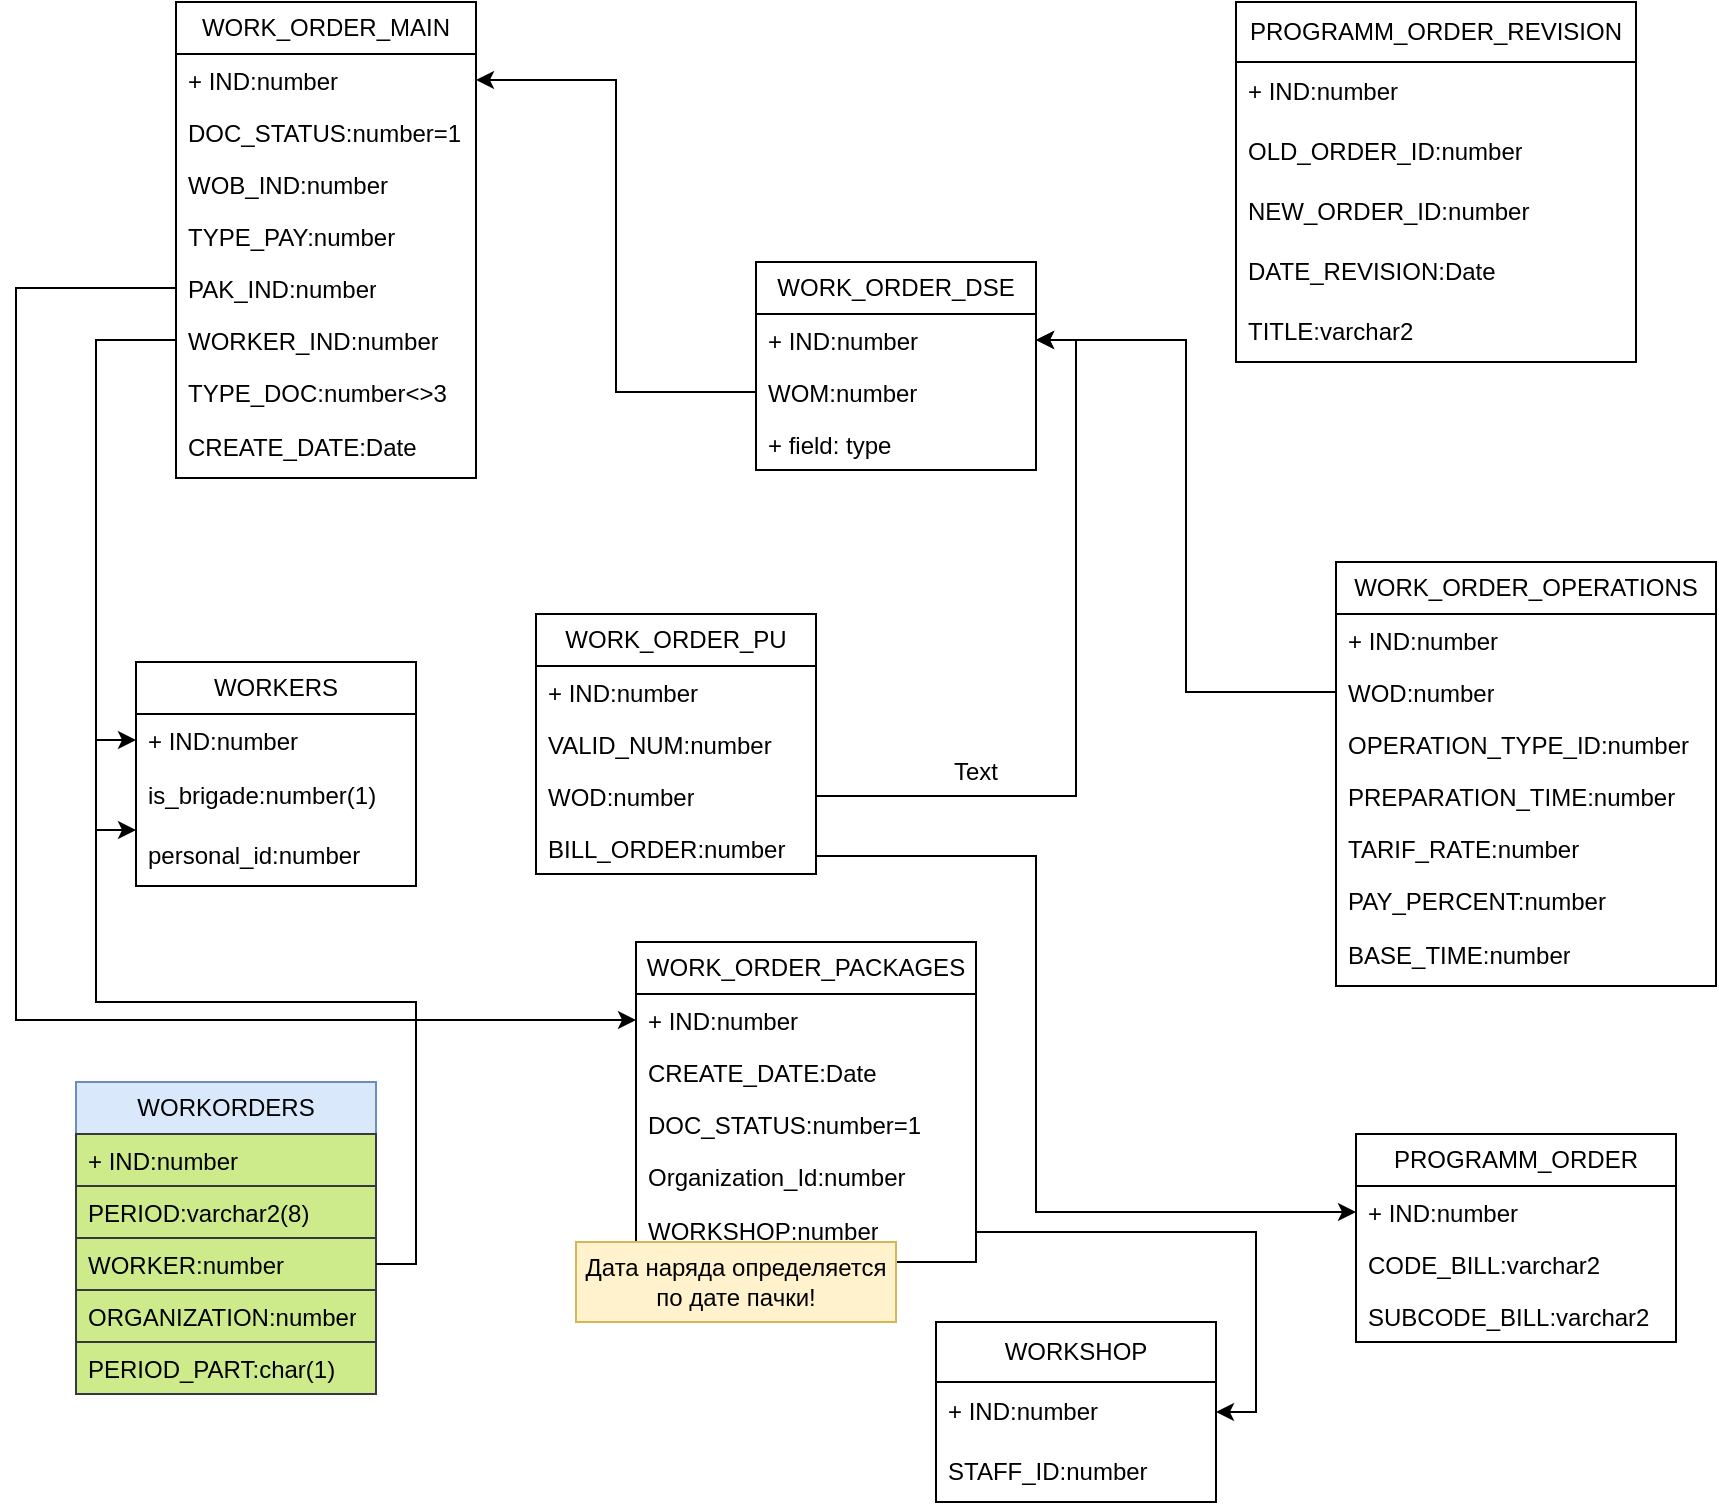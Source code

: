 <mxfile version="20.6.0" type="github">
  <diagram name="Page-1" id="9f46799a-70d6-7492-0946-bef42562c5a5">
    <mxGraphModel dx="1422" dy="794" grid="1" gridSize="10" guides="1" tooltips="1" connect="1" arrows="1" fold="1" page="1" pageScale="1" pageWidth="1100" pageHeight="850" background="none" math="0" shadow="0">
      <root>
        <mxCell id="0" />
        <mxCell id="1" parent="0" />
        <mxCell id="JL5NNq-8GLPffX-R44t9-5" value="WORK_ORDER_MAIN" style="swimlane;fontStyle=0;childLayout=stackLayout;horizontal=1;startSize=26;fillColor=none;horizontalStack=0;resizeParent=1;resizeParentMax=0;resizeLast=0;collapsible=1;marginBottom=0;whiteSpace=wrap;html=1;" parent="1" vertex="1">
          <mxGeometry x="150" y="20" width="150" height="238" as="geometry" />
        </mxCell>
        <mxCell id="JL5NNq-8GLPffX-R44t9-6" value="+ IND:number" style="text;strokeColor=none;fillColor=none;align=left;verticalAlign=top;spacingLeft=4;spacingRight=4;overflow=hidden;rotatable=0;points=[[0,0.5],[1,0.5]];portConstraint=eastwest;whiteSpace=wrap;html=1;" parent="JL5NNq-8GLPffX-R44t9-5" vertex="1">
          <mxGeometry y="26" width="150" height="26" as="geometry" />
        </mxCell>
        <mxCell id="JL5NNq-8GLPffX-R44t9-7" value="DOC_STATUS:number=1" style="text;strokeColor=none;fillColor=none;align=left;verticalAlign=top;spacingLeft=4;spacingRight=4;overflow=hidden;rotatable=0;points=[[0,0.5],[1,0.5]];portConstraint=eastwest;whiteSpace=wrap;html=1;" parent="JL5NNq-8GLPffX-R44t9-5" vertex="1">
          <mxGeometry y="52" width="150" height="26" as="geometry" />
        </mxCell>
        <mxCell id="JL5NNq-8GLPffX-R44t9-8" value="WOB_IND:number" style="text;strokeColor=none;fillColor=none;align=left;verticalAlign=top;spacingLeft=4;spacingRight=4;overflow=hidden;rotatable=0;points=[[0,0.5],[1,0.5]];portConstraint=eastwest;whiteSpace=wrap;html=1;" parent="JL5NNq-8GLPffX-R44t9-5" vertex="1">
          <mxGeometry y="78" width="150" height="26" as="geometry" />
        </mxCell>
        <mxCell id="JL5NNq-8GLPffX-R44t9-9" value="TYPE_PAY:number" style="text;strokeColor=none;fillColor=none;align=left;verticalAlign=top;spacingLeft=4;spacingRight=4;overflow=hidden;rotatable=0;points=[[0,0.5],[1,0.5]];portConstraint=eastwest;whiteSpace=wrap;html=1;" parent="JL5NNq-8GLPffX-R44t9-5" vertex="1">
          <mxGeometry y="104" width="150" height="26" as="geometry" />
        </mxCell>
        <mxCell id="JL5NNq-8GLPffX-R44t9-33" value="PAK_IND:number" style="text;strokeColor=none;fillColor=none;align=left;verticalAlign=top;spacingLeft=4;spacingRight=4;overflow=hidden;rotatable=0;points=[[0,0.5],[1,0.5]];portConstraint=eastwest;whiteSpace=wrap;html=1;" parent="JL5NNq-8GLPffX-R44t9-5" vertex="1">
          <mxGeometry y="130" width="150" height="26" as="geometry" />
        </mxCell>
        <mxCell id="JL5NNq-8GLPffX-R44t9-41" value="WORKER_IND:number" style="text;strokeColor=none;fillColor=none;align=left;verticalAlign=top;spacingLeft=4;spacingRight=4;overflow=hidden;rotatable=0;points=[[0,0.5],[1,0.5]];portConstraint=eastwest;whiteSpace=wrap;html=1;" parent="JL5NNq-8GLPffX-R44t9-5" vertex="1">
          <mxGeometry y="156" width="150" height="26" as="geometry" />
        </mxCell>
        <mxCell id="JL5NNq-8GLPffX-R44t9-56" value="TYPE_DOC:number&amp;lt;&amp;gt;3" style="text;strokeColor=none;fillColor=none;align=left;verticalAlign=top;spacingLeft=4;spacingRight=4;overflow=hidden;rotatable=0;points=[[0,0.5],[1,0.5]];portConstraint=eastwest;whiteSpace=wrap;html=1;" parent="JL5NNq-8GLPffX-R44t9-5" vertex="1">
          <mxGeometry y="182" width="150" height="26" as="geometry" />
        </mxCell>
        <mxCell id="oC8seJXO5h8MSKb7G7MF-5" value="CREATE_DATE:Date" style="text;strokeColor=none;fillColor=none;align=left;verticalAlign=middle;spacingLeft=4;spacingRight=4;overflow=hidden;points=[[0,0.5],[1,0.5]];portConstraint=eastwest;rotatable=0;whiteSpace=wrap;html=1;" vertex="1" parent="JL5NNq-8GLPffX-R44t9-5">
          <mxGeometry y="208" width="150" height="30" as="geometry" />
        </mxCell>
        <mxCell id="JL5NNq-8GLPffX-R44t9-10" value="WORK_ORDER_DSE" style="swimlane;fontStyle=0;childLayout=stackLayout;horizontal=1;startSize=26;fillColor=none;horizontalStack=0;resizeParent=1;resizeParentMax=0;resizeLast=0;collapsible=1;marginBottom=0;whiteSpace=wrap;html=1;" parent="1" vertex="1">
          <mxGeometry x="440" y="150" width="140" height="104" as="geometry" />
        </mxCell>
        <mxCell id="JL5NNq-8GLPffX-R44t9-12" value="+ IND:number" style="text;strokeColor=none;fillColor=none;align=left;verticalAlign=top;spacingLeft=4;spacingRight=4;overflow=hidden;rotatable=0;points=[[0,0.5],[1,0.5]];portConstraint=eastwest;whiteSpace=wrap;html=1;" parent="JL5NNq-8GLPffX-R44t9-10" vertex="1">
          <mxGeometry y="26" width="140" height="26" as="geometry" />
        </mxCell>
        <mxCell id="JL5NNq-8GLPffX-R44t9-11" value="WOM:number" style="text;strokeColor=none;fillColor=none;align=left;verticalAlign=top;spacingLeft=4;spacingRight=4;overflow=hidden;rotatable=0;points=[[0,0.5],[1,0.5]];portConstraint=eastwest;whiteSpace=wrap;html=1;" parent="JL5NNq-8GLPffX-R44t9-10" vertex="1">
          <mxGeometry y="52" width="140" height="26" as="geometry" />
        </mxCell>
        <mxCell id="JL5NNq-8GLPffX-R44t9-13" value="+ field: type" style="text;strokeColor=none;fillColor=none;align=left;verticalAlign=top;spacingLeft=4;spacingRight=4;overflow=hidden;rotatable=0;points=[[0,0.5],[1,0.5]];portConstraint=eastwest;whiteSpace=wrap;html=1;" parent="JL5NNq-8GLPffX-R44t9-10" vertex="1">
          <mxGeometry y="78" width="140" height="26" as="geometry" />
        </mxCell>
        <mxCell id="JL5NNq-8GLPffX-R44t9-14" style="edgeStyle=orthogonalEdgeStyle;rounded=0;orthogonalLoop=1;jettySize=auto;html=1;exitX=0;exitY=0.5;exitDx=0;exitDy=0;entryX=1;entryY=0.5;entryDx=0;entryDy=0;" parent="1" source="JL5NNq-8GLPffX-R44t9-11" target="JL5NNq-8GLPffX-R44t9-6" edge="1">
          <mxGeometry relative="1" as="geometry" />
        </mxCell>
        <mxCell id="JL5NNq-8GLPffX-R44t9-15" value="WORK_ORDER_PU" style="swimlane;fontStyle=0;childLayout=stackLayout;horizontal=1;startSize=26;fillColor=none;horizontalStack=0;resizeParent=1;resizeParentMax=0;resizeLast=0;collapsible=1;marginBottom=0;whiteSpace=wrap;html=1;" parent="1" vertex="1">
          <mxGeometry x="330" y="326" width="140" height="130" as="geometry" />
        </mxCell>
        <mxCell id="JL5NNq-8GLPffX-R44t9-16" value="+ IND:number" style="text;strokeColor=none;fillColor=none;align=left;verticalAlign=top;spacingLeft=4;spacingRight=4;overflow=hidden;rotatable=0;points=[[0,0.5],[1,0.5]];portConstraint=eastwest;whiteSpace=wrap;html=1;" parent="JL5NNq-8GLPffX-R44t9-15" vertex="1">
          <mxGeometry y="26" width="140" height="26" as="geometry" />
        </mxCell>
        <mxCell id="JL5NNq-8GLPffX-R44t9-17" value="VALID_NUM:number" style="text;strokeColor=none;fillColor=none;align=left;verticalAlign=top;spacingLeft=4;spacingRight=4;overflow=hidden;rotatable=0;points=[[0,0.5],[1,0.5]];portConstraint=eastwest;whiteSpace=wrap;html=1;" parent="JL5NNq-8GLPffX-R44t9-15" vertex="1">
          <mxGeometry y="52" width="140" height="26" as="geometry" />
        </mxCell>
        <mxCell id="JL5NNq-8GLPffX-R44t9-18" value="WOD:number" style="text;strokeColor=none;fillColor=none;align=left;verticalAlign=top;spacingLeft=4;spacingRight=4;overflow=hidden;rotatable=0;points=[[0,0.5],[1,0.5]];portConstraint=eastwest;whiteSpace=wrap;html=1;" parent="JL5NNq-8GLPffX-R44t9-15" vertex="1">
          <mxGeometry y="78" width="140" height="26" as="geometry" />
        </mxCell>
        <mxCell id="JL5NNq-8GLPffX-R44t9-53" value="BILL_ORDER:number" style="text;strokeColor=none;fillColor=none;align=left;verticalAlign=top;spacingLeft=4;spacingRight=4;overflow=hidden;rotatable=0;points=[[0,0.5],[1,0.5]];portConstraint=eastwest;whiteSpace=wrap;html=1;" parent="JL5NNq-8GLPffX-R44t9-15" vertex="1">
          <mxGeometry y="104" width="140" height="26" as="geometry" />
        </mxCell>
        <mxCell id="JL5NNq-8GLPffX-R44t9-19" style="edgeStyle=orthogonalEdgeStyle;rounded=0;orthogonalLoop=1;jettySize=auto;html=1;exitX=1;exitY=0.5;exitDx=0;exitDy=0;entryX=1;entryY=0.5;entryDx=0;entryDy=0;" parent="1" source="JL5NNq-8GLPffX-R44t9-18" target="JL5NNq-8GLPffX-R44t9-12" edge="1">
          <mxGeometry relative="1" as="geometry" />
        </mxCell>
        <mxCell id="JL5NNq-8GLPffX-R44t9-20" value="WORK_ORDER_OPERATIONS" style="swimlane;fontStyle=0;childLayout=stackLayout;horizontal=1;startSize=26;fillColor=none;horizontalStack=0;resizeParent=1;resizeParentMax=0;resizeLast=0;collapsible=1;marginBottom=0;whiteSpace=wrap;html=1;" parent="1" vertex="1">
          <mxGeometry x="730" y="300" width="190" height="212" as="geometry" />
        </mxCell>
        <mxCell id="JL5NNq-8GLPffX-R44t9-21" value="+ IND:number" style="text;strokeColor=none;fillColor=none;align=left;verticalAlign=top;spacingLeft=4;spacingRight=4;overflow=hidden;rotatable=0;points=[[0,0.5],[1,0.5]];portConstraint=eastwest;whiteSpace=wrap;html=1;" parent="JL5NNq-8GLPffX-R44t9-20" vertex="1">
          <mxGeometry y="26" width="190" height="26" as="geometry" />
        </mxCell>
        <mxCell id="JL5NNq-8GLPffX-R44t9-22" value="WOD:number" style="text;strokeColor=none;fillColor=none;align=left;verticalAlign=top;spacingLeft=4;spacingRight=4;overflow=hidden;rotatable=0;points=[[0,0.5],[1,0.5]];portConstraint=eastwest;whiteSpace=wrap;html=1;" parent="JL5NNq-8GLPffX-R44t9-20" vertex="1">
          <mxGeometry y="52" width="190" height="26" as="geometry" />
        </mxCell>
        <mxCell id="JL5NNq-8GLPffX-R44t9-23" value="OPERATION_TYPE_ID:number" style="text;strokeColor=none;fillColor=none;align=left;verticalAlign=top;spacingLeft=4;spacingRight=4;overflow=hidden;rotatable=0;points=[[0,0.5],[1,0.5]];portConstraint=eastwest;whiteSpace=wrap;html=1;" parent="JL5NNq-8GLPffX-R44t9-20" vertex="1">
          <mxGeometry y="78" width="190" height="26" as="geometry" />
        </mxCell>
        <mxCell id="JL5NNq-8GLPffX-R44t9-26" value="PREPARATION_TIME:number" style="text;strokeColor=none;fillColor=none;align=left;verticalAlign=top;spacingLeft=4;spacingRight=4;overflow=hidden;rotatable=0;points=[[0,0.5],[1,0.5]];portConstraint=eastwest;whiteSpace=wrap;html=1;" parent="JL5NNq-8GLPffX-R44t9-20" vertex="1">
          <mxGeometry y="104" width="190" height="26" as="geometry" />
        </mxCell>
        <mxCell id="JL5NNq-8GLPffX-R44t9-25" value="TARIF_RATE:number" style="text;strokeColor=none;fillColor=none;align=left;verticalAlign=top;spacingLeft=4;spacingRight=4;overflow=hidden;rotatable=0;points=[[0,0.5],[1,0.5]];portConstraint=eastwest;whiteSpace=wrap;html=1;" parent="JL5NNq-8GLPffX-R44t9-20" vertex="1">
          <mxGeometry y="130" width="190" height="26" as="geometry" />
        </mxCell>
        <mxCell id="JL5NNq-8GLPffX-R44t9-27" value="PAY_PERCENT:number" style="text;strokeColor=none;fillColor=none;align=left;verticalAlign=top;spacingLeft=4;spacingRight=4;overflow=hidden;rotatable=0;points=[[0,0.5],[1,0.5]];portConstraint=eastwest;whiteSpace=wrap;html=1;" parent="JL5NNq-8GLPffX-R44t9-20" vertex="1">
          <mxGeometry y="156" width="190" height="26" as="geometry" />
        </mxCell>
        <mxCell id="oC8seJXO5h8MSKb7G7MF-7" value="BASE_TIME:number" style="text;strokeColor=none;fillColor=none;align=left;verticalAlign=middle;spacingLeft=4;spacingRight=4;overflow=hidden;points=[[0,0.5],[1,0.5]];portConstraint=eastwest;rotatable=0;whiteSpace=wrap;html=1;" vertex="1" parent="JL5NNq-8GLPffX-R44t9-20">
          <mxGeometry y="182" width="190" height="30" as="geometry" />
        </mxCell>
        <mxCell id="JL5NNq-8GLPffX-R44t9-24" style="edgeStyle=orthogonalEdgeStyle;rounded=0;orthogonalLoop=1;jettySize=auto;html=1;exitX=0;exitY=0.5;exitDx=0;exitDy=0;entryX=1;entryY=0.5;entryDx=0;entryDy=0;" parent="1" source="JL5NNq-8GLPffX-R44t9-22" target="JL5NNq-8GLPffX-R44t9-12" edge="1">
          <mxGeometry relative="1" as="geometry" />
        </mxCell>
        <mxCell id="JL5NNq-8GLPffX-R44t9-28" value="WORK_ORDER_PACKAGES" style="swimlane;fontStyle=0;childLayout=stackLayout;horizontal=1;startSize=26;fillColor=none;horizontalStack=0;resizeParent=1;resizeParentMax=0;resizeLast=0;collapsible=1;marginBottom=0;whiteSpace=wrap;html=1;" parent="1" vertex="1">
          <mxGeometry x="380" y="490" width="170" height="160" as="geometry" />
        </mxCell>
        <mxCell id="JL5NNq-8GLPffX-R44t9-29" value="+ IND:number" style="text;strokeColor=none;fillColor=none;align=left;verticalAlign=top;spacingLeft=4;spacingRight=4;overflow=hidden;rotatable=0;points=[[0,0.5],[1,0.5]];portConstraint=eastwest;whiteSpace=wrap;html=1;" parent="JL5NNq-8GLPffX-R44t9-28" vertex="1">
          <mxGeometry y="26" width="170" height="26" as="geometry" />
        </mxCell>
        <mxCell id="JL5NNq-8GLPffX-R44t9-30" value="CREATE_DATE:Date" style="text;strokeColor=none;fillColor=none;align=left;verticalAlign=top;spacingLeft=4;spacingRight=4;overflow=hidden;rotatable=0;points=[[0,0.5],[1,0.5]];portConstraint=eastwest;whiteSpace=wrap;html=1;" parent="JL5NNq-8GLPffX-R44t9-28" vertex="1">
          <mxGeometry y="52" width="170" height="26" as="geometry" />
        </mxCell>
        <mxCell id="JL5NNq-8GLPffX-R44t9-31" value="DOC_STATUS:number=1" style="text;strokeColor=none;fillColor=none;align=left;verticalAlign=top;spacingLeft=4;spacingRight=4;overflow=hidden;rotatable=0;points=[[0,0.5],[1,0.5]];portConstraint=eastwest;whiteSpace=wrap;html=1;" parent="JL5NNq-8GLPffX-R44t9-28" vertex="1">
          <mxGeometry y="78" width="170" height="26" as="geometry" />
        </mxCell>
        <mxCell id="JL5NNq-8GLPffX-R44t9-32" value="Organization_Id:number" style="text;strokeColor=none;fillColor=none;align=left;verticalAlign=top;spacingLeft=4;spacingRight=4;overflow=hidden;rotatable=0;points=[[0,0.5],[1,0.5]];portConstraint=eastwest;whiteSpace=wrap;html=1;" parent="JL5NNq-8GLPffX-R44t9-28" vertex="1">
          <mxGeometry y="104" width="170" height="26" as="geometry" />
        </mxCell>
        <mxCell id="oC8seJXO5h8MSKb7G7MF-15" value="WORKSHOP:number" style="text;strokeColor=none;fillColor=none;align=left;verticalAlign=middle;spacingLeft=4;spacingRight=4;overflow=hidden;points=[[0,0.5],[1,0.5]];portConstraint=eastwest;rotatable=0;whiteSpace=wrap;html=1;" vertex="1" parent="JL5NNq-8GLPffX-R44t9-28">
          <mxGeometry y="130" width="170" height="30" as="geometry" />
        </mxCell>
        <mxCell id="JL5NNq-8GLPffX-R44t9-35" value="WORKORDERS" style="swimlane;fontStyle=0;childLayout=stackLayout;horizontal=1;startSize=26;fillColor=#dae8fc;horizontalStack=0;resizeParent=1;resizeParentMax=0;resizeLast=0;collapsible=1;marginBottom=0;whiteSpace=wrap;html=1;strokeColor=#6c8ebf;" parent="1" vertex="1">
          <mxGeometry x="100" y="560" width="150" height="156" as="geometry" />
        </mxCell>
        <mxCell id="JL5NNq-8GLPffX-R44t9-36" value="+ IND:number" style="text;strokeColor=#36393d;fillColor=#cdeb8b;align=left;verticalAlign=top;spacingLeft=4;spacingRight=4;overflow=hidden;rotatable=0;points=[[0,0.5],[1,0.5]];portConstraint=eastwest;whiteSpace=wrap;html=1;" parent="JL5NNq-8GLPffX-R44t9-35" vertex="1">
          <mxGeometry y="26" width="150" height="26" as="geometry" />
        </mxCell>
        <mxCell id="JL5NNq-8GLPffX-R44t9-37" value="PERIOD:varchar2(8)" style="text;strokeColor=#36393d;fillColor=#cdeb8b;align=left;verticalAlign=top;spacingLeft=4;spacingRight=4;overflow=hidden;rotatable=0;points=[[0,0.5],[1,0.5]];portConstraint=eastwest;whiteSpace=wrap;html=1;" parent="JL5NNq-8GLPffX-R44t9-35" vertex="1">
          <mxGeometry y="52" width="150" height="26" as="geometry" />
        </mxCell>
        <mxCell id="JL5NNq-8GLPffX-R44t9-38" value="WORKER:number" style="text;strokeColor=#36393d;fillColor=#cdeb8b;align=left;verticalAlign=top;spacingLeft=4;spacingRight=4;overflow=hidden;rotatable=0;points=[[0,0.5],[1,0.5]];portConstraint=eastwest;whiteSpace=wrap;html=1;" parent="JL5NNq-8GLPffX-R44t9-35" vertex="1">
          <mxGeometry y="78" width="150" height="26" as="geometry" />
        </mxCell>
        <mxCell id="JL5NNq-8GLPffX-R44t9-39" value="ORGANIZATION:number" style="text;strokeColor=#36393d;fillColor=#cdeb8b;align=left;verticalAlign=top;spacingLeft=4;spacingRight=4;overflow=hidden;rotatable=0;points=[[0,0.5],[1,0.5]];portConstraint=eastwest;whiteSpace=wrap;html=1;" parent="JL5NNq-8GLPffX-R44t9-35" vertex="1">
          <mxGeometry y="104" width="150" height="26" as="geometry" />
        </mxCell>
        <mxCell id="JL5NNq-8GLPffX-R44t9-40" value="PERIOD_PART:char(1)" style="text;strokeColor=#36393d;fillColor=#cdeb8b;align=left;verticalAlign=top;spacingLeft=4;spacingRight=4;overflow=hidden;rotatable=0;points=[[0,0.5],[1,0.5]];portConstraint=eastwest;whiteSpace=wrap;html=1;" parent="JL5NNq-8GLPffX-R44t9-35" vertex="1">
          <mxGeometry y="130" width="150" height="26" as="geometry" />
        </mxCell>
        <mxCell id="JL5NNq-8GLPffX-R44t9-42" value="WORKERS" style="swimlane;fontStyle=0;childLayout=stackLayout;horizontal=1;startSize=26;fillColor=none;horizontalStack=0;resizeParent=1;resizeParentMax=0;resizeLast=0;collapsible=1;marginBottom=0;whiteSpace=wrap;html=1;" parent="1" vertex="1">
          <mxGeometry x="130" y="350" width="140" height="112" as="geometry" />
        </mxCell>
        <mxCell id="JL5NNq-8GLPffX-R44t9-43" value="+ IND:number" style="text;strokeColor=none;fillColor=none;align=left;verticalAlign=top;spacingLeft=4;spacingRight=4;overflow=hidden;rotatable=0;points=[[0,0.5],[1,0.5]];portConstraint=eastwest;whiteSpace=wrap;html=1;" parent="JL5NNq-8GLPffX-R44t9-42" vertex="1">
          <mxGeometry y="26" width="140" height="26" as="geometry" />
        </mxCell>
        <mxCell id="oC8seJXO5h8MSKb7G7MF-17" value="is_brigade:number(1)" style="text;strokeColor=none;fillColor=none;align=left;verticalAlign=middle;spacingLeft=4;spacingRight=4;overflow=hidden;points=[[0,0.5],[1,0.5]];portConstraint=eastwest;rotatable=0;whiteSpace=wrap;html=1;" vertex="1" parent="JL5NNq-8GLPffX-R44t9-42">
          <mxGeometry y="52" width="140" height="30" as="geometry" />
        </mxCell>
        <mxCell id="oC8seJXO5h8MSKb7G7MF-18" value="personal_id:number" style="text;strokeColor=none;fillColor=none;align=left;verticalAlign=middle;spacingLeft=4;spacingRight=4;overflow=hidden;points=[[0,0.5],[1,0.5]];portConstraint=eastwest;rotatable=0;whiteSpace=wrap;html=1;" vertex="1" parent="JL5NNq-8GLPffX-R44t9-42">
          <mxGeometry y="82" width="140" height="30" as="geometry" />
        </mxCell>
        <mxCell id="JL5NNq-8GLPffX-R44t9-47" style="edgeStyle=orthogonalEdgeStyle;rounded=0;orthogonalLoop=1;jettySize=auto;html=1;exitX=0;exitY=0.5;exitDx=0;exitDy=0;entryX=0;entryY=0.75;entryDx=0;entryDy=0;" parent="1" source="JL5NNq-8GLPffX-R44t9-41" target="JL5NNq-8GLPffX-R44t9-42" edge="1">
          <mxGeometry relative="1" as="geometry" />
        </mxCell>
        <mxCell id="JL5NNq-8GLPffX-R44t9-48" style="edgeStyle=orthogonalEdgeStyle;rounded=0;orthogonalLoop=1;jettySize=auto;html=1;exitX=1;exitY=0.5;exitDx=0;exitDy=0;entryX=0;entryY=0.5;entryDx=0;entryDy=0;" parent="1" source="JL5NNq-8GLPffX-R44t9-38" target="JL5NNq-8GLPffX-R44t9-43" edge="1">
          <mxGeometry relative="1" as="geometry" />
        </mxCell>
        <mxCell id="JL5NNq-8GLPffX-R44t9-49" value="PROGRAMM_ORDER" style="swimlane;fontStyle=0;childLayout=stackLayout;horizontal=1;startSize=26;fillColor=none;horizontalStack=0;resizeParent=1;resizeParentMax=0;resizeLast=0;collapsible=1;marginBottom=0;whiteSpace=wrap;html=1;" parent="1" vertex="1">
          <mxGeometry x="740" y="586" width="160" height="104" as="geometry" />
        </mxCell>
        <mxCell id="JL5NNq-8GLPffX-R44t9-50" value="+ IND:number" style="text;strokeColor=none;fillColor=none;align=left;verticalAlign=top;spacingLeft=4;spacingRight=4;overflow=hidden;rotatable=0;points=[[0,0.5],[1,0.5]];portConstraint=eastwest;whiteSpace=wrap;html=1;" parent="JL5NNq-8GLPffX-R44t9-49" vertex="1">
          <mxGeometry y="26" width="160" height="26" as="geometry" />
        </mxCell>
        <mxCell id="JL5NNq-8GLPffX-R44t9-51" value="CODE_BILL:varchar2" style="text;strokeColor=none;fillColor=none;align=left;verticalAlign=top;spacingLeft=4;spacingRight=4;overflow=hidden;rotatable=0;points=[[0,0.5],[1,0.5]];portConstraint=eastwest;whiteSpace=wrap;html=1;" parent="JL5NNq-8GLPffX-R44t9-49" vertex="1">
          <mxGeometry y="52" width="160" height="26" as="geometry" />
        </mxCell>
        <mxCell id="JL5NNq-8GLPffX-R44t9-52" value="SUBCODE_BILL:varchar2" style="text;strokeColor=none;fillColor=none;align=left;verticalAlign=top;spacingLeft=4;spacingRight=4;overflow=hidden;rotatable=0;points=[[0,0.5],[1,0.5]];portConstraint=eastwest;whiteSpace=wrap;html=1;" parent="JL5NNq-8GLPffX-R44t9-49" vertex="1">
          <mxGeometry y="78" width="160" height="26" as="geometry" />
        </mxCell>
        <mxCell id="JL5NNq-8GLPffX-R44t9-55" style="edgeStyle=orthogonalEdgeStyle;rounded=0;orthogonalLoop=1;jettySize=auto;html=1;exitX=1;exitY=0.5;exitDx=0;exitDy=0;entryX=0;entryY=0.5;entryDx=0;entryDy=0;" parent="1" source="JL5NNq-8GLPffX-R44t9-53" target="JL5NNq-8GLPffX-R44t9-50" edge="1">
          <mxGeometry relative="1" as="geometry">
            <Array as="points">
              <mxPoint x="580" y="447" />
              <mxPoint x="580" y="625" />
            </Array>
          </mxGeometry>
        </mxCell>
        <mxCell id="JL5NNq-8GLPffX-R44t9-57" style="edgeStyle=orthogonalEdgeStyle;rounded=0;orthogonalLoop=1;jettySize=auto;html=1;exitX=0;exitY=0.5;exitDx=0;exitDy=0;entryX=0;entryY=0.5;entryDx=0;entryDy=0;" parent="1" source="JL5NNq-8GLPffX-R44t9-33" target="JL5NNq-8GLPffX-R44t9-29" edge="1">
          <mxGeometry relative="1" as="geometry">
            <Array as="points">
              <mxPoint x="70" y="163" />
              <mxPoint x="70" y="529" />
            </Array>
          </mxGeometry>
        </mxCell>
        <mxCell id="oC8seJXO5h8MSKb7G7MF-1" value="WORKSHOP" style="swimlane;fontStyle=0;childLayout=stackLayout;horizontal=1;startSize=30;horizontalStack=0;resizeParent=1;resizeParentMax=0;resizeLast=0;collapsible=1;marginBottom=0;whiteSpace=wrap;html=1;" vertex="1" parent="1">
          <mxGeometry x="530" y="680" width="140" height="90" as="geometry" />
        </mxCell>
        <mxCell id="oC8seJXO5h8MSKb7G7MF-2" value="+ IND:number" style="text;strokeColor=none;fillColor=none;align=left;verticalAlign=middle;spacingLeft=4;spacingRight=4;overflow=hidden;points=[[0,0.5],[1,0.5]];portConstraint=eastwest;rotatable=0;whiteSpace=wrap;html=1;" vertex="1" parent="oC8seJXO5h8MSKb7G7MF-1">
          <mxGeometry y="30" width="140" height="30" as="geometry" />
        </mxCell>
        <mxCell id="oC8seJXO5h8MSKb7G7MF-3" value="STAFF_ID:number" style="text;strokeColor=none;fillColor=none;align=left;verticalAlign=middle;spacingLeft=4;spacingRight=4;overflow=hidden;points=[[0,0.5],[1,0.5]];portConstraint=eastwest;rotatable=0;whiteSpace=wrap;html=1;" vertex="1" parent="oC8seJXO5h8MSKb7G7MF-1">
          <mxGeometry y="60" width="140" height="30" as="geometry" />
        </mxCell>
        <mxCell id="oC8seJXO5h8MSKb7G7MF-6" value="Text" style="text;html=1;strokeColor=none;fillColor=none;align=center;verticalAlign=middle;whiteSpace=wrap;rounded=0;" vertex="1" parent="1">
          <mxGeometry x="520" y="390" width="60" height="30" as="geometry" />
        </mxCell>
        <mxCell id="oC8seJXO5h8MSKb7G7MF-8" value="Дата наряда определяется по дате пачки!" style="text;html=1;strokeColor=#d6b656;fillColor=#fff2cc;align=center;verticalAlign=middle;whiteSpace=wrap;rounded=0;" vertex="1" parent="1">
          <mxGeometry x="350" y="640" width="160" height="40" as="geometry" />
        </mxCell>
        <mxCell id="oC8seJXO5h8MSKb7G7MF-9" value="PROGRAMM_ORDER_REVISION" style="swimlane;fontStyle=0;childLayout=stackLayout;horizontal=1;startSize=30;horizontalStack=0;resizeParent=1;resizeParentMax=0;resizeLast=0;collapsible=1;marginBottom=0;whiteSpace=wrap;html=1;" vertex="1" parent="1">
          <mxGeometry x="680" y="20" width="200" height="180" as="geometry" />
        </mxCell>
        <mxCell id="oC8seJXO5h8MSKb7G7MF-11" value="+ IND:number" style="text;strokeColor=none;fillColor=none;align=left;verticalAlign=middle;spacingLeft=4;spacingRight=4;overflow=hidden;points=[[0,0.5],[1,0.5]];portConstraint=eastwest;rotatable=0;whiteSpace=wrap;html=1;" vertex="1" parent="oC8seJXO5h8MSKb7G7MF-9">
          <mxGeometry y="30" width="200" height="30" as="geometry" />
        </mxCell>
        <mxCell id="oC8seJXO5h8MSKb7G7MF-10" value="OLD_ORDER_ID:number" style="text;strokeColor=none;fillColor=none;align=left;verticalAlign=middle;spacingLeft=4;spacingRight=4;overflow=hidden;points=[[0,0.5],[1,0.5]];portConstraint=eastwest;rotatable=0;whiteSpace=wrap;html=1;" vertex="1" parent="oC8seJXO5h8MSKb7G7MF-9">
          <mxGeometry y="60" width="200" height="30" as="geometry" />
        </mxCell>
        <mxCell id="oC8seJXO5h8MSKb7G7MF-12" value="NEW_ORDER_ID:number" style="text;strokeColor=none;fillColor=none;align=left;verticalAlign=middle;spacingLeft=4;spacingRight=4;overflow=hidden;points=[[0,0.5],[1,0.5]];portConstraint=eastwest;rotatable=0;whiteSpace=wrap;html=1;" vertex="1" parent="oC8seJXO5h8MSKb7G7MF-9">
          <mxGeometry y="90" width="200" height="30" as="geometry" />
        </mxCell>
        <mxCell id="oC8seJXO5h8MSKb7G7MF-13" value="DATE_REVISION:Date" style="text;strokeColor=none;fillColor=none;align=left;verticalAlign=middle;spacingLeft=4;spacingRight=4;overflow=hidden;points=[[0,0.5],[1,0.5]];portConstraint=eastwest;rotatable=0;whiteSpace=wrap;html=1;" vertex="1" parent="oC8seJXO5h8MSKb7G7MF-9">
          <mxGeometry y="120" width="200" height="30" as="geometry" />
        </mxCell>
        <mxCell id="oC8seJXO5h8MSKb7G7MF-14" value="TITLE:varchar2" style="text;strokeColor=none;fillColor=none;align=left;verticalAlign=middle;spacingLeft=4;spacingRight=4;overflow=hidden;points=[[0,0.5],[1,0.5]];portConstraint=eastwest;rotatable=0;whiteSpace=wrap;html=1;" vertex="1" parent="oC8seJXO5h8MSKb7G7MF-9">
          <mxGeometry y="150" width="200" height="30" as="geometry" />
        </mxCell>
        <mxCell id="oC8seJXO5h8MSKb7G7MF-16" style="edgeStyle=orthogonalEdgeStyle;rounded=0;orthogonalLoop=1;jettySize=auto;html=1;exitX=1;exitY=0.5;exitDx=0;exitDy=0;entryX=1;entryY=0.5;entryDx=0;entryDy=0;" edge="1" parent="1" source="oC8seJXO5h8MSKb7G7MF-15" target="oC8seJXO5h8MSKb7G7MF-2">
          <mxGeometry relative="1" as="geometry" />
        </mxCell>
      </root>
    </mxGraphModel>
  </diagram>
</mxfile>
